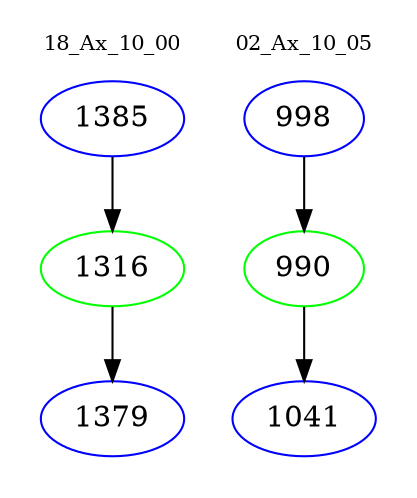 digraph{
subgraph cluster_0 {
color = white
label = "18_Ax_10_00";
fontsize=10;
T0_1385 [label="1385", color="blue"]
T0_1385 -> T0_1316 [color="black"]
T0_1316 [label="1316", color="green"]
T0_1316 -> T0_1379 [color="black"]
T0_1379 [label="1379", color="blue"]
}
subgraph cluster_1 {
color = white
label = "02_Ax_10_05";
fontsize=10;
T1_998 [label="998", color="blue"]
T1_998 -> T1_990 [color="black"]
T1_990 [label="990", color="green"]
T1_990 -> T1_1041 [color="black"]
T1_1041 [label="1041", color="blue"]
}
}
